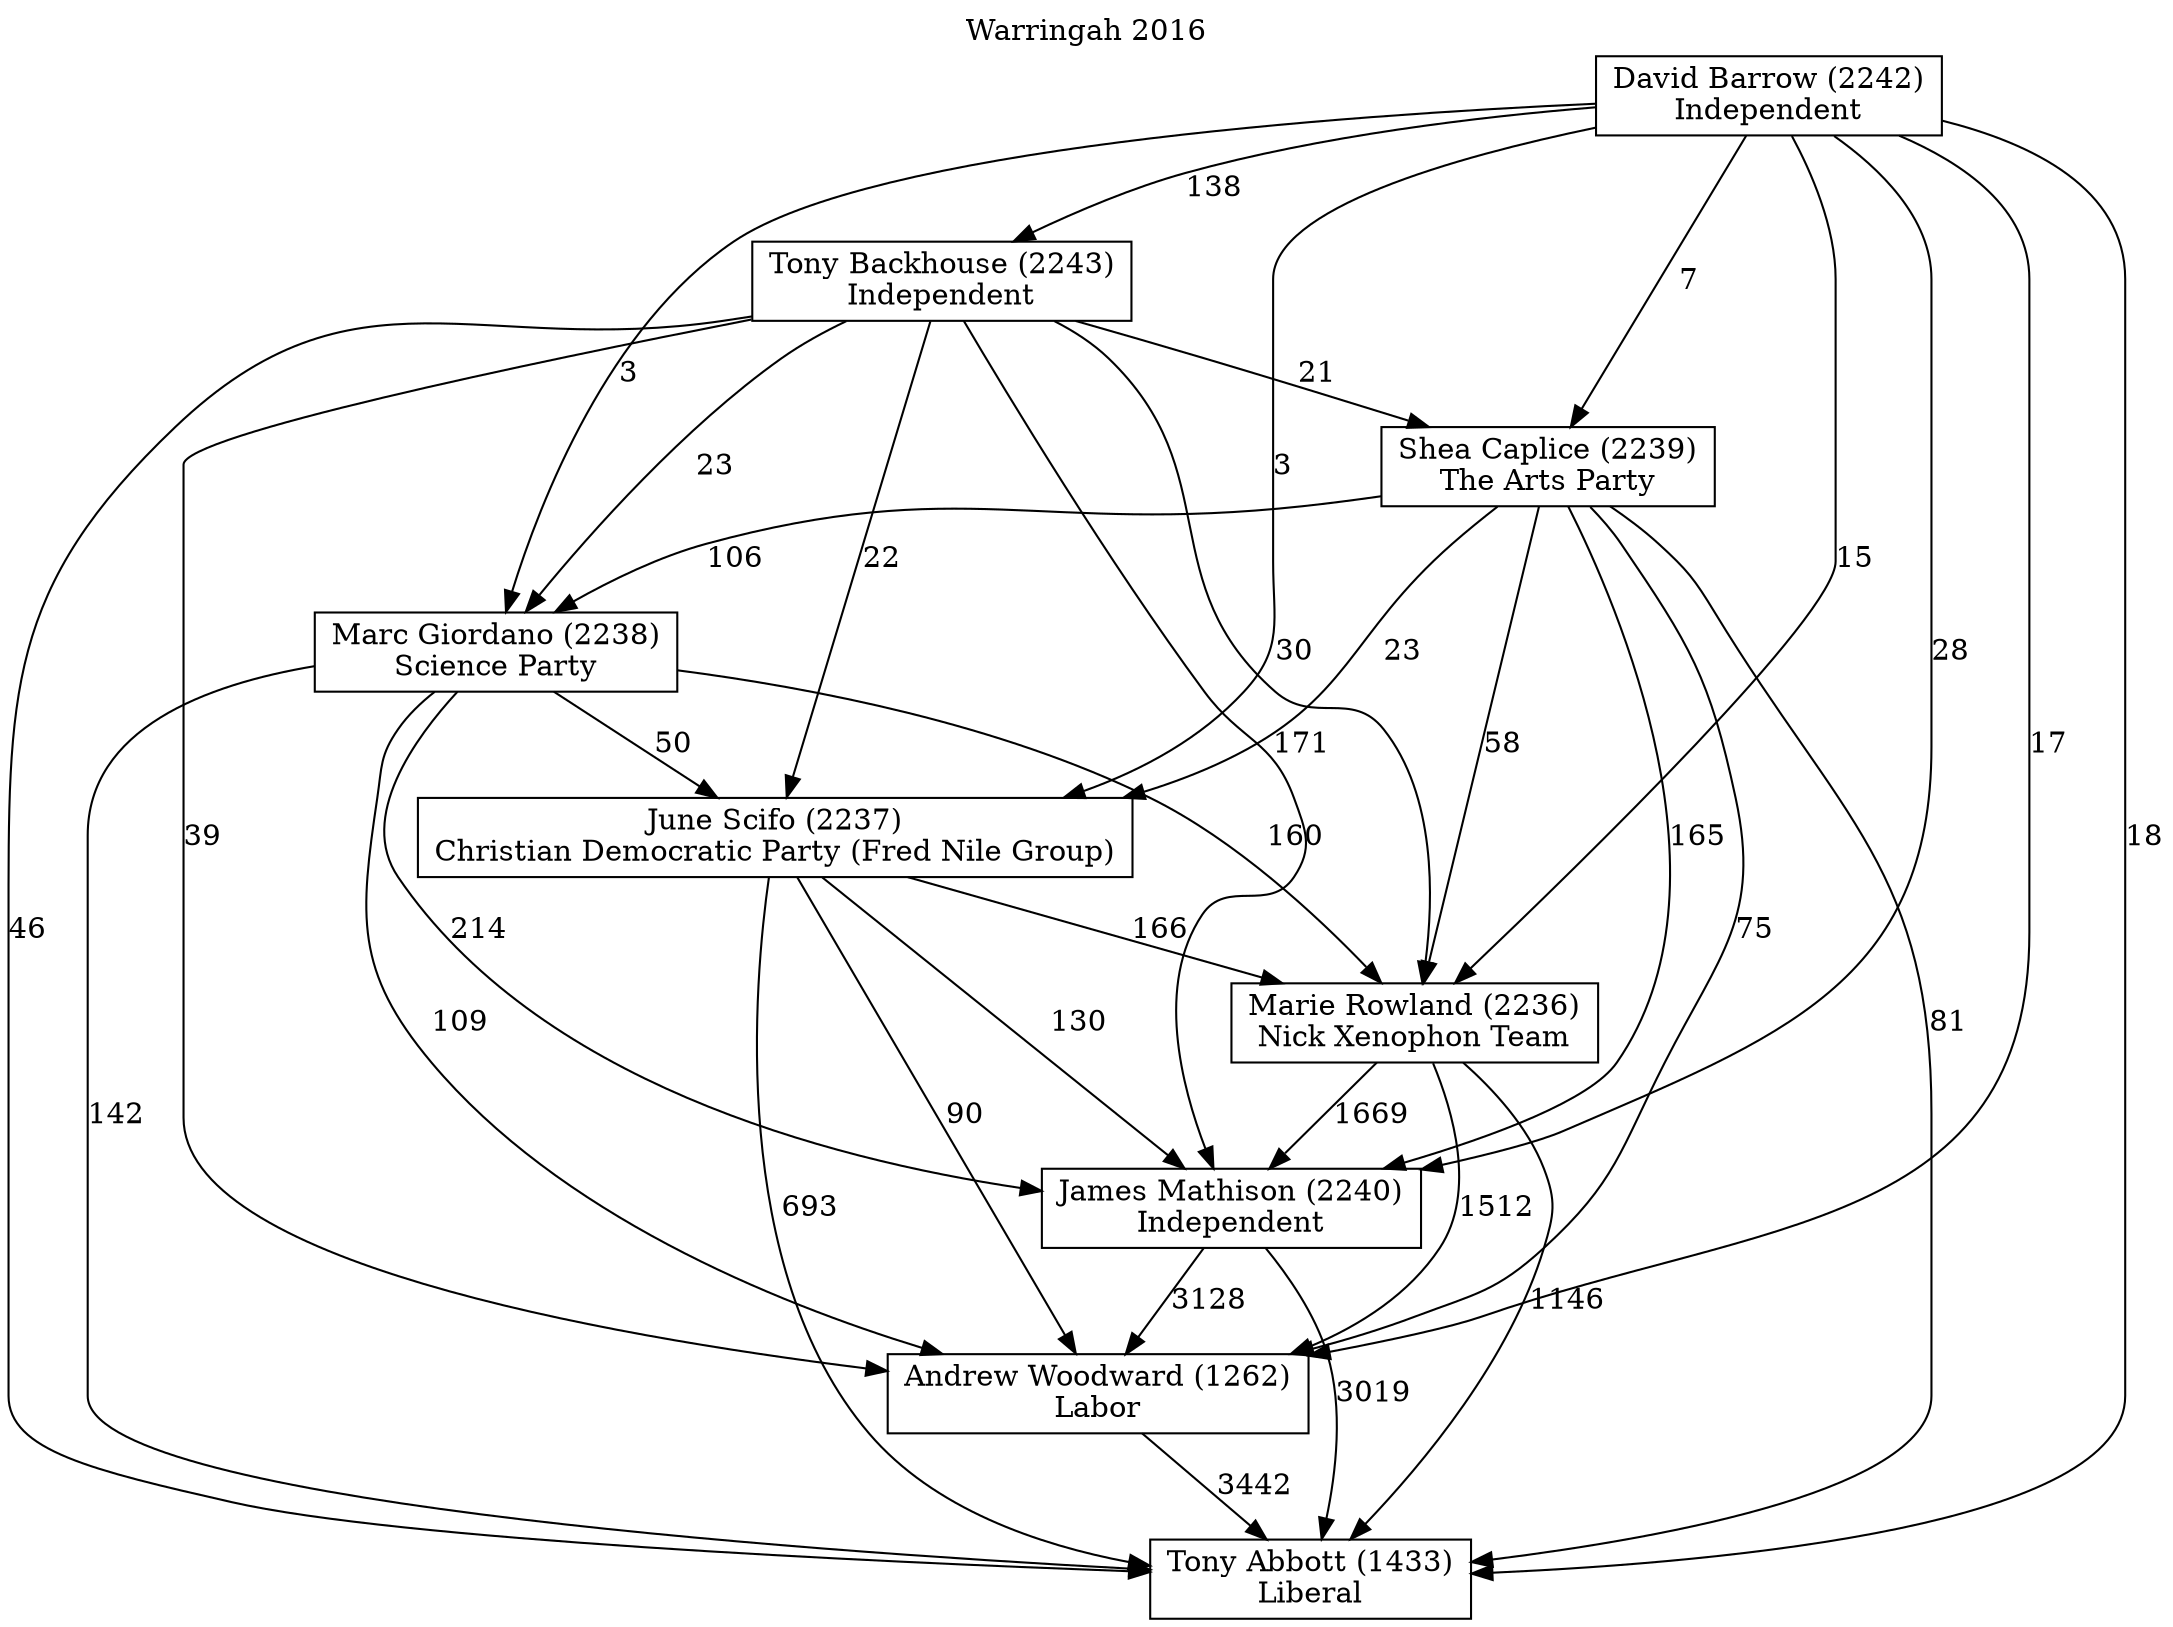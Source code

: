 // House preference flow
digraph "Tony Abbott (1433)_Warringah_2016" {
	graph [label="Warringah 2016" labelloc=t mclimit=10]
	node [shape=box]
	"Tony Abbott (1433)" [label="Tony Abbott (1433)
Liberal"]
	"Andrew Woodward (1262)" [label="Andrew Woodward (1262)
Labor"]
	"James Mathison (2240)" [label="James Mathison (2240)
Independent"]
	"Marie Rowland (2236)" [label="Marie Rowland (2236)
Nick Xenophon Team"]
	"June Scifo (2237)" [label="June Scifo (2237)
Christian Democratic Party (Fred Nile Group)"]
	"Marc Giordano (2238)" [label="Marc Giordano (2238)
Science Party"]
	"Shea Caplice (2239)" [label="Shea Caplice (2239)
The Arts Party"]
	"Tony Backhouse (2243)" [label="Tony Backhouse (2243)
Independent"]
	"David Barrow (2242)" [label="David Barrow (2242)
Independent"]
	"Andrew Woodward (1262)" -> "Tony Abbott (1433)" [label=3442]
	"James Mathison (2240)" -> "Andrew Woodward (1262)" [label=3128]
	"Marie Rowland (2236)" -> "James Mathison (2240)" [label=1669]
	"June Scifo (2237)" -> "Marie Rowland (2236)" [label=166]
	"Marc Giordano (2238)" -> "June Scifo (2237)" [label=50]
	"Shea Caplice (2239)" -> "Marc Giordano (2238)" [label=106]
	"Tony Backhouse (2243)" -> "Shea Caplice (2239)" [label=21]
	"David Barrow (2242)" -> "Tony Backhouse (2243)" [label=138]
	"James Mathison (2240)" -> "Tony Abbott (1433)" [label=3019]
	"Marie Rowland (2236)" -> "Tony Abbott (1433)" [label=1146]
	"June Scifo (2237)" -> "Tony Abbott (1433)" [label=693]
	"Marc Giordano (2238)" -> "Tony Abbott (1433)" [label=142]
	"Shea Caplice (2239)" -> "Tony Abbott (1433)" [label=81]
	"Tony Backhouse (2243)" -> "Tony Abbott (1433)" [label=46]
	"David Barrow (2242)" -> "Tony Abbott (1433)" [label=18]
	"David Barrow (2242)" -> "Shea Caplice (2239)" [label=7]
	"Tony Backhouse (2243)" -> "Marc Giordano (2238)" [label=23]
	"David Barrow (2242)" -> "Marc Giordano (2238)" [label=3]
	"Shea Caplice (2239)" -> "June Scifo (2237)" [label=23]
	"Tony Backhouse (2243)" -> "June Scifo (2237)" [label=22]
	"David Barrow (2242)" -> "June Scifo (2237)" [label=3]
	"Marc Giordano (2238)" -> "Marie Rowland (2236)" [label=160]
	"Shea Caplice (2239)" -> "Marie Rowland (2236)" [label=58]
	"Tony Backhouse (2243)" -> "Marie Rowland (2236)" [label=30]
	"David Barrow (2242)" -> "Marie Rowland (2236)" [label=15]
	"June Scifo (2237)" -> "James Mathison (2240)" [label=130]
	"Marc Giordano (2238)" -> "James Mathison (2240)" [label=214]
	"Shea Caplice (2239)" -> "James Mathison (2240)" [label=165]
	"Tony Backhouse (2243)" -> "James Mathison (2240)" [label=171]
	"David Barrow (2242)" -> "James Mathison (2240)" [label=28]
	"Marie Rowland (2236)" -> "Andrew Woodward (1262)" [label=1512]
	"June Scifo (2237)" -> "Andrew Woodward (1262)" [label=90]
	"Marc Giordano (2238)" -> "Andrew Woodward (1262)" [label=109]
	"Shea Caplice (2239)" -> "Andrew Woodward (1262)" [label=75]
	"Tony Backhouse (2243)" -> "Andrew Woodward (1262)" [label=39]
	"David Barrow (2242)" -> "Andrew Woodward (1262)" [label=17]
}

